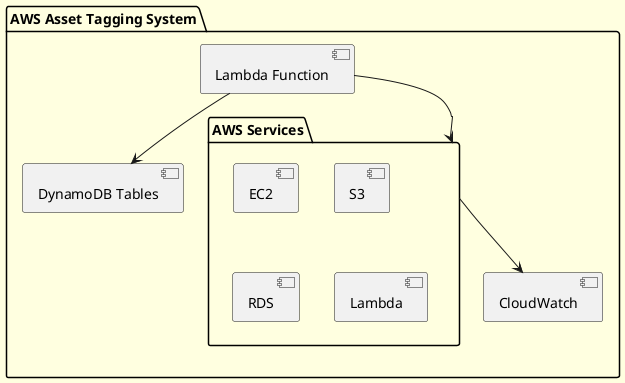 @startuml
skinparam backgroundColor LightYellow

package "AWS Asset Tagging System" {
  [Lambda Function] --> [DynamoDB Tables]
  [Lambda Function] --> [AWS Services]
  [AWS Services] --> [CloudWatch]
}

package "AWS Services" {
  [EC2]
  [S3]
  [RDS]
  [Lambda]
}

@enduml
